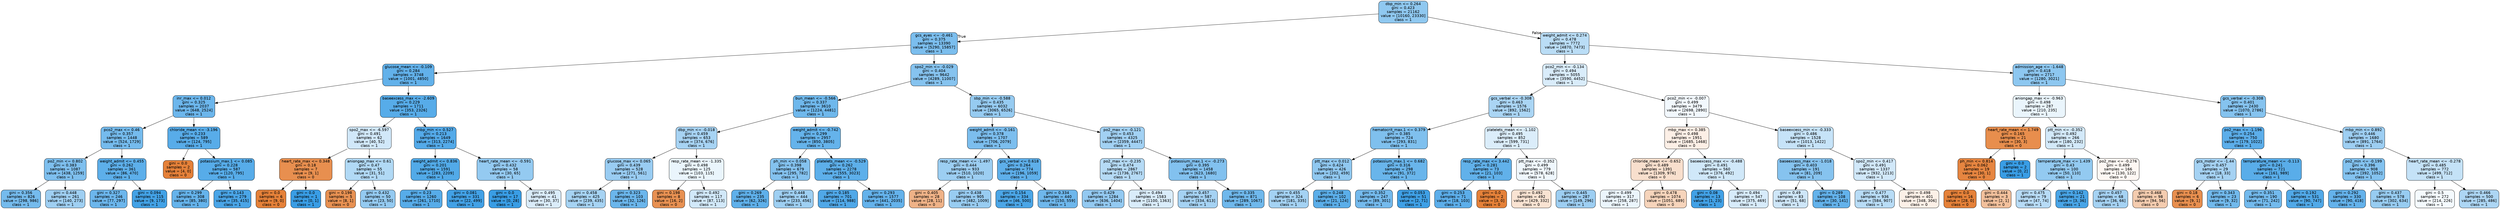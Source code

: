 digraph Tree {
node [shape=box, style="filled, rounded", color="black", fontname="helvetica"] ;
edge [fontname="helvetica"] ;
0 [label="dbp_min <= 0.264\ngini = 0.423\nsamples = 21162\nvalue = [10160, 23330]\nclass = 1", fillcolor="#8fc8f0"] ;
1 [label="gcs_eyes <= -0.461\ngini = 0.375\nsamples = 13390\nvalue = [5290, 15857]\nclass = 1", fillcolor="#7bbeee"] ;
0 -> 1 [labeldistance=2.5, labelangle=45, headlabel="True"] ;
2 [label="glucose_mean <= -0.109\ngini = 0.284\nsamples = 3748\nvalue = [1001, 4850]\nclass = 1", fillcolor="#62b1ea"] ;
1 -> 2 ;
3 [label="inr_max <= 0.012\ngini = 0.325\nsamples = 2037\nvalue = [648, 2524]\nclass = 1", fillcolor="#6cb6ec"] ;
2 -> 3 ;
4 [label="pco2_max <= 0.46\ngini = 0.357\nsamples = 1448\nvalue = [524, 1729]\nclass = 1", fillcolor="#75bbed"] ;
3 -> 4 ;
5 [label="po2_min <= 0.802\ngini = 0.383\nsamples = 1087\nvalue = [438, 1259]\nclass = 1", fillcolor="#7ebfee"] ;
4 -> 5 ;
6 [label="gini = 0.356\nsamples = 826\nvalue = [298, 986]\nclass = 1", fillcolor="#75bbed"] ;
5 -> 6 ;
7 [label="gini = 0.448\nsamples = 261\nvalue = [140, 273]\nclass = 1", fillcolor="#9fcff2"] ;
5 -> 7 ;
8 [label="weight_admit <= 0.455\ngini = 0.262\nsamples = 361\nvalue = [86, 470]\nclass = 1", fillcolor="#5dafea"] ;
4 -> 8 ;
9 [label="gini = 0.327\nsamples = 246\nvalue = [77, 297]\nclass = 1", fillcolor="#6cb6ec"] ;
8 -> 9 ;
10 [label="gini = 0.094\nsamples = 115\nvalue = [9, 173]\nclass = 1", fillcolor="#43a2e6"] ;
8 -> 10 ;
11 [label="chloride_mean <= -3.196\ngini = 0.233\nsamples = 589\nvalue = [124, 795]\nclass = 1", fillcolor="#58ace9"] ;
3 -> 11 ;
12 [label="gini = 0.0\nsamples = 2\nvalue = [4, 0]\nclass = 0", fillcolor="#e58139"] ;
11 -> 12 ;
13 [label="potassium_max.1 <= 0.085\ngini = 0.228\nsamples = 587\nvalue = [120, 795]\nclass = 1", fillcolor="#57ace9"] ;
11 -> 13 ;
14 [label="gini = 0.299\nsamples = 308\nvalue = [85, 380]\nclass = 1", fillcolor="#65b3eb"] ;
13 -> 14 ;
15 [label="gini = 0.143\nsamples = 279\nvalue = [35, 415]\nclass = 1", fillcolor="#4aa5e7"] ;
13 -> 15 ;
16 [label="baseexcess_max <= -2.609\ngini = 0.229\nsamples = 1711\nvalue = [353, 2326]\nclass = 1", fillcolor="#57ace9"] ;
2 -> 16 ;
17 [label="spo2_max <= -6.597\ngini = 0.491\nsamples = 62\nvalue = [40, 52]\nclass = 1", fillcolor="#d1e8f9"] ;
16 -> 17 ;
18 [label="heart_rate_max <= 0.348\ngini = 0.18\nsamples = 7\nvalue = [9, 1]\nclass = 0", fillcolor="#e88f4f"] ;
17 -> 18 ;
19 [label="gini = 0.0\nsamples = 6\nvalue = [9, 0]\nclass = 0", fillcolor="#e58139"] ;
18 -> 19 ;
20 [label="gini = 0.0\nsamples = 1\nvalue = [0, 1]\nclass = 1", fillcolor="#399de5"] ;
18 -> 20 ;
21 [label="aniongap_max <= 0.61\ngini = 0.47\nsamples = 55\nvalue = [31, 51]\nclass = 1", fillcolor="#b1d9f5"] ;
17 -> 21 ;
22 [label="gini = 0.198\nsamples = 5\nvalue = [8, 1]\nclass = 0", fillcolor="#e89152"] ;
21 -> 22 ;
23 [label="gini = 0.432\nsamples = 50\nvalue = [23, 50]\nclass = 1", fillcolor="#94caf1"] ;
21 -> 23 ;
24 [label="mbp_min <= 0.527\ngini = 0.213\nsamples = 1649\nvalue = [313, 2274]\nclass = 1", fillcolor="#54aae9"] ;
16 -> 24 ;
25 [label="weight_admit <= 0.836\ngini = 0.201\nsamples = 1591\nvalue = [283, 2209]\nclass = 1", fillcolor="#52aae8"] ;
24 -> 25 ;
26 [label="gini = 0.23\nsamples = 1260\nvalue = [261, 1710]\nclass = 1", fillcolor="#57ace9"] ;
25 -> 26 ;
27 [label="gini = 0.081\nsamples = 331\nvalue = [22, 499]\nclass = 1", fillcolor="#42a1e6"] ;
25 -> 27 ;
28 [label="heart_rate_mean <= -0.591\ngini = 0.432\nsamples = 58\nvalue = [30, 65]\nclass = 1", fillcolor="#94caf1"] ;
24 -> 28 ;
29 [label="gini = 0.0\nsamples = 17\nvalue = [0, 28]\nclass = 1", fillcolor="#399de5"] ;
28 -> 29 ;
30 [label="gini = 0.495\nsamples = 41\nvalue = [30, 37]\nclass = 1", fillcolor="#daecfa"] ;
28 -> 30 ;
31 [label="spo2_min <= -0.029\ngini = 0.404\nsamples = 9642\nvalue = [4289, 11007]\nclass = 1", fillcolor="#86c3ef"] ;
1 -> 31 ;
32 [label="bun_mean <= -0.566\ngini = 0.337\nsamples = 3610\nvalue = [1224, 4481]\nclass = 1", fillcolor="#6fb8ec"] ;
31 -> 32 ;
33 [label="dbp_min <= -0.018\ngini = 0.459\nsamples = 653\nvalue = [374, 676]\nclass = 1", fillcolor="#a7d3f3"] ;
32 -> 33 ;
34 [label="glucose_max <= 0.065\ngini = 0.439\nsamples = 528\nvalue = [271, 561]\nclass = 1", fillcolor="#99ccf2"] ;
33 -> 34 ;
35 [label="gini = 0.458\nsamples = 425\nvalue = [239, 435]\nclass = 1", fillcolor="#a6d3f3"] ;
34 -> 35 ;
36 [label="gini = 0.323\nsamples = 103\nvalue = [32, 126]\nclass = 1", fillcolor="#6bb6ec"] ;
34 -> 36 ;
37 [label="resp_rate_mean <= -1.335\ngini = 0.498\nsamples = 125\nvalue = [103, 115]\nclass = 1", fillcolor="#eaf5fc"] ;
33 -> 37 ;
38 [label="gini = 0.198\nsamples = 8\nvalue = [16, 2]\nclass = 0", fillcolor="#e89152"] ;
37 -> 38 ;
39 [label="gini = 0.492\nsamples = 117\nvalue = [87, 113]\nclass = 1", fillcolor="#d1e8f9"] ;
37 -> 39 ;
40 [label="weight_admit <= -0.742\ngini = 0.299\nsamples = 2957\nvalue = [850, 3805]\nclass = 1", fillcolor="#65b3eb"] ;
32 -> 40 ;
41 [label="ph_min <= 0.058\ngini = 0.398\nsamples = 679\nvalue = [295, 782]\nclass = 1", fillcolor="#84c2ef"] ;
40 -> 41 ;
42 [label="gini = 0.269\nsamples = 235\nvalue = [62, 326]\nclass = 1", fillcolor="#5fb0ea"] ;
41 -> 42 ;
43 [label="gini = 0.448\nsamples = 444\nvalue = [233, 456]\nclass = 1", fillcolor="#9ecff2"] ;
41 -> 43 ;
44 [label="platelets_mean <= -0.529\ngini = 0.262\nsamples = 2278\nvalue = [555, 3023]\nclass = 1", fillcolor="#5dafea"] ;
40 -> 44 ;
45 [label="gini = 0.185\nsamples = 701\nvalue = [114, 988]\nclass = 1", fillcolor="#50a8e8"] ;
44 -> 45 ;
46 [label="gini = 0.293\nsamples = 1577\nvalue = [441, 2035]\nclass = 1", fillcolor="#64b2eb"] ;
44 -> 46 ;
47 [label="sbp_min <= -0.588\ngini = 0.435\nsamples = 6032\nvalue = [3065, 6526]\nclass = 1", fillcolor="#96cbf1"] ;
31 -> 47 ;
48 [label="weight_admit <= -0.161\ngini = 0.378\nsamples = 1707\nvalue = [706, 2079]\nclass = 1", fillcolor="#7cbeee"] ;
47 -> 48 ;
49 [label="resp_rate_mean <= -1.497\ngini = 0.444\nsamples = 933\nvalue = [510, 1020]\nclass = 1", fillcolor="#9ccef2"] ;
48 -> 49 ;
50 [label="gini = 0.405\nsamples = 28\nvalue = [28, 11]\nclass = 0", fillcolor="#efb287"] ;
49 -> 50 ;
51 [label="gini = 0.438\nsamples = 905\nvalue = [482, 1009]\nclass = 1", fillcolor="#98ccf1"] ;
49 -> 51 ;
52 [label="gcs_verbal <= 0.618\ngini = 0.264\nsamples = 774\nvalue = [196, 1059]\nclass = 1", fillcolor="#5eafea"] ;
48 -> 52 ;
53 [label="gini = 0.154\nsamples = 334\nvalue = [46, 500]\nclass = 1", fillcolor="#4ba6e7"] ;
52 -> 53 ;
54 [label="gini = 0.334\nsamples = 440\nvalue = [150, 559]\nclass = 1", fillcolor="#6eb7ec"] ;
52 -> 54 ;
55 [label="po2_max <= -0.121\ngini = 0.453\nsamples = 4325\nvalue = [2359, 4447]\nclass = 1", fillcolor="#a2d1f3"] ;
47 -> 55 ;
56 [label="po2_max <= -0.235\ngini = 0.474\nsamples = 2867\nvalue = [1736, 2767]\nclass = 1", fillcolor="#b5daf5"] ;
55 -> 56 ;
57 [label="gini = 0.429\nsamples = 1284\nvalue = [636, 1404]\nclass = 1", fillcolor="#93c9f1"] ;
56 -> 57 ;
58 [label="gini = 0.494\nsamples = 1583\nvalue = [1100, 1363]\nclass = 1", fillcolor="#d9ecfa"] ;
56 -> 58 ;
59 [label="potassium_max.1 <= -0.273\ngini = 0.395\nsamples = 1458\nvalue = [623, 1680]\nclass = 1", fillcolor="#82c1ef"] ;
55 -> 59 ;
60 [label="gini = 0.457\nsamples = 587\nvalue = [334, 613]\nclass = 1", fillcolor="#a5d2f3"] ;
59 -> 60 ;
61 [label="gini = 0.335\nsamples = 871\nvalue = [289, 1067]\nclass = 1", fillcolor="#6fb8ec"] ;
59 -> 61 ;
62 [label="weight_admit <= 0.274\ngini = 0.478\nsamples = 7772\nvalue = [4870, 7473]\nclass = 1", fillcolor="#baddf6"] ;
0 -> 62 [labeldistance=2.5, labelangle=-45, headlabel="False"] ;
63 [label="pco2_min <= -0.134\ngini = 0.494\nsamples = 5055\nvalue = [3590, 4452]\nclass = 1", fillcolor="#d9ecfa"] ;
62 -> 63 ;
64 [label="gcs_verbal <= -0.308\ngini = 0.463\nsamples = 1576\nvalue = [892, 1562]\nclass = 1", fillcolor="#aad5f4"] ;
63 -> 64 ;
65 [label="hematocrit_max.1 <= 0.379\ngini = 0.385\nsamples = 724\nvalue = [293, 831]\nclass = 1", fillcolor="#7fc0ee"] ;
64 -> 65 ;
66 [label="ptt_max <= 0.012\ngini = 0.424\nsamples = 426\nvalue = [202, 459]\nclass = 1", fillcolor="#90c8f0"] ;
65 -> 66 ;
67 [label="gini = 0.455\nsamples = 324\nvalue = [181, 335]\nclass = 1", fillcolor="#a4d2f3"] ;
66 -> 67 ;
68 [label="gini = 0.248\nsamples = 102\nvalue = [21, 124]\nclass = 1", fillcolor="#5baee9"] ;
66 -> 68 ;
69 [label="potassium_max.1 <= 0.682\ngini = 0.316\nsamples = 298\nvalue = [91, 372]\nclass = 1", fillcolor="#69b5eb"] ;
65 -> 69 ;
70 [label="gini = 0.352\nsamples = 247\nvalue = [89, 301]\nclass = 1", fillcolor="#74baed"] ;
69 -> 70 ;
71 [label="gini = 0.053\nsamples = 51\nvalue = [2, 71]\nclass = 1", fillcolor="#3fa0e6"] ;
69 -> 71 ;
72 [label="platelets_mean <= -1.102\ngini = 0.495\nsamples = 852\nvalue = [599, 731]\nclass = 1", fillcolor="#dbedfa"] ;
64 -> 72 ;
73 [label="resp_rate_max <= 3.442\ngini = 0.281\nsamples = 73\nvalue = [21, 103]\nclass = 1", fillcolor="#61b1ea"] ;
72 -> 73 ;
74 [label="gini = 0.253\nsamples = 71\nvalue = [18, 103]\nclass = 1", fillcolor="#5caeea"] ;
73 -> 74 ;
75 [label="gini = 0.0\nsamples = 2\nvalue = [3, 0]\nclass = 0", fillcolor="#e58139"] ;
73 -> 75 ;
76 [label="ptt_max <= -0.352\ngini = 0.499\nsamples = 779\nvalue = [578, 628]\nclass = 1", fillcolor="#eff7fd"] ;
72 -> 76 ;
77 [label="gini = 0.492\nsamples = 492\nvalue = [429, 332]\nclass = 0", fillcolor="#f9e3d2"] ;
76 -> 77 ;
78 [label="gini = 0.445\nsamples = 287\nvalue = [149, 296]\nclass = 1", fillcolor="#9dcef2"] ;
76 -> 78 ;
79 [label="pco2_min <= -0.007\ngini = 0.499\nsamples = 3479\nvalue = [2698, 2890]\nclass = 1", fillcolor="#f2f8fd"] ;
63 -> 79 ;
80 [label="mbp_max <= 0.385\ngini = 0.498\nsamples = 1951\nvalue = [1685, 1468]\nclass = 0", fillcolor="#fcefe6"] ;
79 -> 80 ;
81 [label="chloride_mean <= -0.652\ngini = 0.489\nsamples = 1391\nvalue = [1309, 976]\nclass = 0", fillcolor="#f8dfcd"] ;
80 -> 81 ;
82 [label="gini = 0.499\nsamples = 317\nvalue = [258, 287]\nclass = 1", fillcolor="#ebf5fc"] ;
81 -> 82 ;
83 [label="gini = 0.478\nsamples = 1074\nvalue = [1051, 689]\nclass = 0", fillcolor="#f6d4bb"] ;
81 -> 83 ;
84 [label="baseexcess_max <= -0.488\ngini = 0.491\nsamples = 560\nvalue = [376, 492]\nclass = 1", fillcolor="#d0e8f9"] ;
80 -> 84 ;
85 [label="gini = 0.08\nsamples = 13\nvalue = [1, 23]\nclass = 1", fillcolor="#42a1e6"] ;
84 -> 85 ;
86 [label="gini = 0.494\nsamples = 547\nvalue = [375, 469]\nclass = 1", fillcolor="#d7ebfa"] ;
84 -> 86 ;
87 [label="baseexcess_min <= -0.333\ngini = 0.486\nsamples = 1528\nvalue = [1013, 1422]\nclass = 1", fillcolor="#c6e3f8"] ;
79 -> 87 ;
88 [label="baseexcess_max <= -1.018\ngini = 0.403\nsamples = 191\nvalue = [81, 209]\nclass = 1", fillcolor="#86c3ef"] ;
87 -> 88 ;
89 [label="gini = 0.49\nsamples = 83\nvalue = [51, 68]\nclass = 1", fillcolor="#cee6f8"] ;
88 -> 89 ;
90 [label="gini = 0.289\nsamples = 108\nvalue = [30, 141]\nclass = 1", fillcolor="#63b2eb"] ;
88 -> 90 ;
91 [label="spo2_min <= 0.417\ngini = 0.491\nsamples = 1337\nvalue = [932, 1213]\nclass = 1", fillcolor="#d1e8f9"] ;
87 -> 91 ;
92 [label="gini = 0.477\nsamples = 936\nvalue = [584, 907]\nclass = 1", fillcolor="#b8dcf6"] ;
91 -> 92 ;
93 [label="gini = 0.498\nsamples = 401\nvalue = [348, 306]\nclass = 0", fillcolor="#fcf0e7"] ;
91 -> 93 ;
94 [label="admission_age <= -1.648\ngini = 0.418\nsamples = 2717\nvalue = [1280, 3021]\nclass = 1", fillcolor="#8dc7f0"] ;
62 -> 94 ;
95 [label="aniongap_max <= -0.963\ngini = 0.498\nsamples = 287\nvalue = [210, 235]\nclass = 1", fillcolor="#eaf5fc"] ;
94 -> 95 ;
96 [label="heart_rate_mean <= 1.749\ngini = 0.165\nsamples = 21\nvalue = [30, 3]\nclass = 0", fillcolor="#e88e4d"] ;
95 -> 96 ;
97 [label="ph_min <= 0.814\ngini = 0.062\nsamples = 19\nvalue = [30, 1]\nclass = 0", fillcolor="#e68540"] ;
96 -> 97 ;
98 [label="gini = 0.0\nsamples = 16\nvalue = [28, 0]\nclass = 0", fillcolor="#e58139"] ;
97 -> 98 ;
99 [label="gini = 0.444\nsamples = 3\nvalue = [2, 1]\nclass = 0", fillcolor="#f2c09c"] ;
97 -> 99 ;
100 [label="gini = 0.0\nsamples = 2\nvalue = [0, 2]\nclass = 1", fillcolor="#399de5"] ;
96 -> 100 ;
101 [label="ptt_min <= -0.352\ngini = 0.492\nsamples = 266\nvalue = [180, 232]\nclass = 1", fillcolor="#d3e9f9"] ;
95 -> 101 ;
102 [label="temperature_max <= 1.439\ngini = 0.43\nsamples = 100\nvalue = [50, 110]\nclass = 1", fillcolor="#93caf1"] ;
101 -> 102 ;
103 [label="gini = 0.475\nsamples = 79\nvalue = [47, 74]\nclass = 1", fillcolor="#b7dbf6"] ;
102 -> 103 ;
104 [label="gini = 0.142\nsamples = 21\nvalue = [3, 36]\nclass = 1", fillcolor="#49a5e7"] ;
102 -> 104 ;
105 [label="po2_max <= -0.276\ngini = 0.499\nsamples = 166\nvalue = [130, 122]\nclass = 0", fillcolor="#fdf7f3"] ;
101 -> 105 ;
106 [label="gini = 0.457\nsamples = 68\nvalue = [36, 66]\nclass = 1", fillcolor="#a5d2f3"] ;
105 -> 106 ;
107 [label="gini = 0.468\nsamples = 98\nvalue = [94, 56]\nclass = 0", fillcolor="#f4ccaf"] ;
105 -> 107 ;
108 [label="gcs_verbal <= -0.308\ngini = 0.401\nsamples = 2430\nvalue = [1070, 2786]\nclass = 1", fillcolor="#85c3ef"] ;
94 -> 108 ;
109 [label="po2_max <= -1.196\ngini = 0.254\nsamples = 750\nvalue = [179, 1022]\nclass = 1", fillcolor="#5caeea"] ;
108 -> 109 ;
110 [label="gcs_motor <= -1.44\ngini = 0.457\nsamples = 29\nvalue = [18, 33]\nclass = 1", fillcolor="#a5d2f3"] ;
109 -> 110 ;
111 [label="gini = 0.18\nsamples = 6\nvalue = [9, 1]\nclass = 0", fillcolor="#e88f4f"] ;
110 -> 111 ;
112 [label="gini = 0.343\nsamples = 23\nvalue = [9, 32]\nclass = 1", fillcolor="#71b9ec"] ;
110 -> 112 ;
113 [label="temperature_mean <= -0.113\ngini = 0.241\nsamples = 721\nvalue = [161, 989]\nclass = 1", fillcolor="#59ade9"] ;
109 -> 113 ;
114 [label="gini = 0.351\nsamples = 190\nvalue = [71, 242]\nclass = 1", fillcolor="#73baed"] ;
113 -> 114 ;
115 [label="gini = 0.192\nsamples = 531\nvalue = [90, 747]\nclass = 1", fillcolor="#51a9e8"] ;
113 -> 115 ;
116 [label="mbp_min <= 0.892\ngini = 0.446\nsamples = 1680\nvalue = [891, 1764]\nclass = 1", fillcolor="#9dcef2"] ;
108 -> 116 ;
117 [label="po2_min <= -0.199\ngini = 0.396\nsamples = 908\nvalue = [392, 1052]\nclass = 1", fillcolor="#83c2ef"] ;
116 -> 117 ;
118 [label="gini = 0.292\nsamples = 330\nvalue = [90, 418]\nclass = 1", fillcolor="#64b2eb"] ;
117 -> 118 ;
119 [label="gini = 0.437\nsamples = 578\nvalue = [302, 634]\nclass = 1", fillcolor="#97ccf1"] ;
117 -> 119 ;
120 [label="heart_rate_mean <= -0.278\ngini = 0.485\nsamples = 772\nvalue = [499, 712]\nclass = 1", fillcolor="#c4e2f7"] ;
116 -> 120 ;
121 [label="gini = 0.5\nsamples = 272\nvalue = [214, 226]\nclass = 1", fillcolor="#f4fafe"] ;
120 -> 121 ;
122 [label="gini = 0.466\nsamples = 500\nvalue = [285, 486]\nclass = 1", fillcolor="#add6f4"] ;
120 -> 122 ;
}